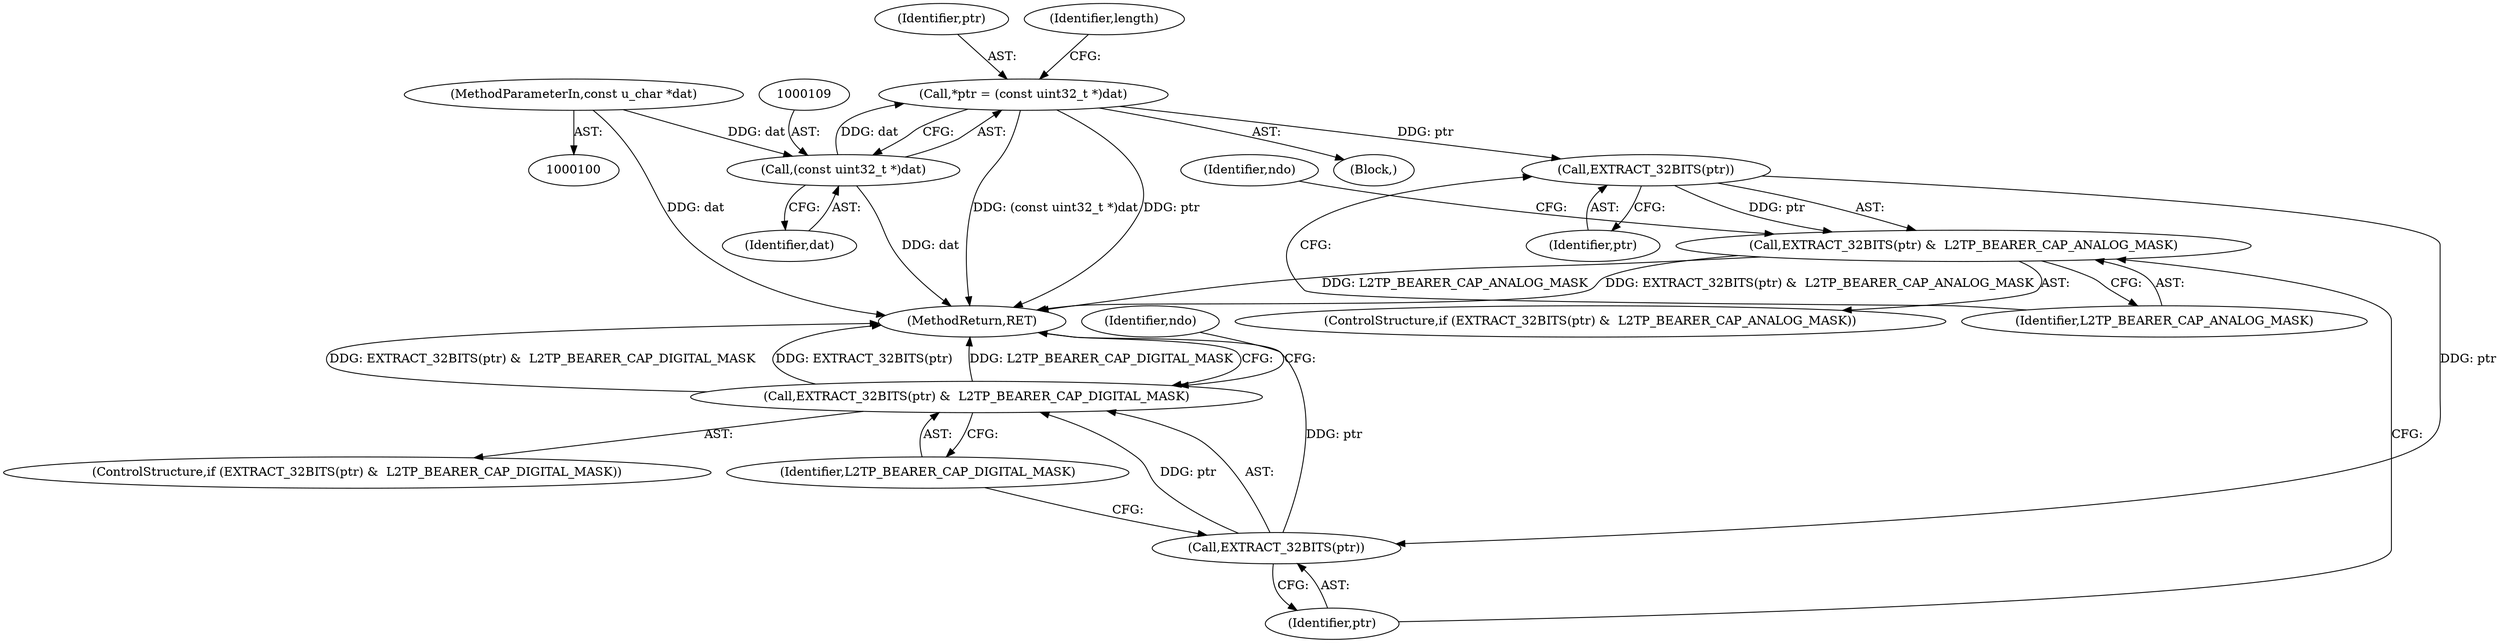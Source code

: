 digraph "0_tcpdump_cc4a7391c616be7a64ed65742ef9ed3f106eb165_1@pointer" {
"1000123" [label="(Call,EXTRACT_32BITS(ptr))"];
"1000106" [label="(Call,*ptr = (const uint32_t *)dat)"];
"1000108" [label="(Call,(const uint32_t *)dat)"];
"1000102" [label="(MethodParameterIn,const u_char *dat)"];
"1000122" [label="(Call,EXTRACT_32BITS(ptr) &  L2TP_BEARER_CAP_ANALOG_MASK)"];
"1000133" [label="(Call,EXTRACT_32BITS(ptr))"];
"1000132" [label="(Call,EXTRACT_32BITS(ptr) &  L2TP_BEARER_CAP_DIGITAL_MASK)"];
"1000122" [label="(Call,EXTRACT_32BITS(ptr) &  L2TP_BEARER_CAP_ANALOG_MASK)"];
"1000141" [label="(MethodReturn,RET)"];
"1000133" [label="(Call,EXTRACT_32BITS(ptr))"];
"1000121" [label="(ControlStructure,if (EXTRACT_32BITS(ptr) &  L2TP_BEARER_CAP_ANALOG_MASK))"];
"1000139" [label="(Identifier,ndo)"];
"1000110" [label="(Identifier,dat)"];
"1000131" [label="(ControlStructure,if (EXTRACT_32BITS(ptr) &  L2TP_BEARER_CAP_DIGITAL_MASK))"];
"1000134" [label="(Identifier,ptr)"];
"1000102" [label="(MethodParameterIn,const u_char *dat)"];
"1000135" [label="(Identifier,L2TP_BEARER_CAP_DIGITAL_MASK)"];
"1000107" [label="(Identifier,ptr)"];
"1000125" [label="(Identifier,L2TP_BEARER_CAP_ANALOG_MASK)"];
"1000104" [label="(Block,)"];
"1000113" [label="(Identifier,length)"];
"1000123" [label="(Call,EXTRACT_32BITS(ptr))"];
"1000108" [label="(Call,(const uint32_t *)dat)"];
"1000106" [label="(Call,*ptr = (const uint32_t *)dat)"];
"1000124" [label="(Identifier,ptr)"];
"1000129" [label="(Identifier,ndo)"];
"1000132" [label="(Call,EXTRACT_32BITS(ptr) &  L2TP_BEARER_CAP_DIGITAL_MASK)"];
"1000123" -> "1000122"  [label="AST: "];
"1000123" -> "1000124"  [label="CFG: "];
"1000124" -> "1000123"  [label="AST: "];
"1000125" -> "1000123"  [label="CFG: "];
"1000123" -> "1000122"  [label="DDG: ptr"];
"1000106" -> "1000123"  [label="DDG: ptr"];
"1000123" -> "1000133"  [label="DDG: ptr"];
"1000106" -> "1000104"  [label="AST: "];
"1000106" -> "1000108"  [label="CFG: "];
"1000107" -> "1000106"  [label="AST: "];
"1000108" -> "1000106"  [label="AST: "];
"1000113" -> "1000106"  [label="CFG: "];
"1000106" -> "1000141"  [label="DDG: (const uint32_t *)dat"];
"1000106" -> "1000141"  [label="DDG: ptr"];
"1000108" -> "1000106"  [label="DDG: dat"];
"1000108" -> "1000110"  [label="CFG: "];
"1000109" -> "1000108"  [label="AST: "];
"1000110" -> "1000108"  [label="AST: "];
"1000108" -> "1000141"  [label="DDG: dat"];
"1000102" -> "1000108"  [label="DDG: dat"];
"1000102" -> "1000100"  [label="AST: "];
"1000102" -> "1000141"  [label="DDG: dat"];
"1000122" -> "1000121"  [label="AST: "];
"1000122" -> "1000125"  [label="CFG: "];
"1000125" -> "1000122"  [label="AST: "];
"1000129" -> "1000122"  [label="CFG: "];
"1000134" -> "1000122"  [label="CFG: "];
"1000122" -> "1000141"  [label="DDG: L2TP_BEARER_CAP_ANALOG_MASK"];
"1000122" -> "1000141"  [label="DDG: EXTRACT_32BITS(ptr) &  L2TP_BEARER_CAP_ANALOG_MASK"];
"1000133" -> "1000132"  [label="AST: "];
"1000133" -> "1000134"  [label="CFG: "];
"1000134" -> "1000133"  [label="AST: "];
"1000135" -> "1000133"  [label="CFG: "];
"1000133" -> "1000141"  [label="DDG: ptr"];
"1000133" -> "1000132"  [label="DDG: ptr"];
"1000132" -> "1000131"  [label="AST: "];
"1000132" -> "1000135"  [label="CFG: "];
"1000135" -> "1000132"  [label="AST: "];
"1000139" -> "1000132"  [label="CFG: "];
"1000141" -> "1000132"  [label="CFG: "];
"1000132" -> "1000141"  [label="DDG: EXTRACT_32BITS(ptr) &  L2TP_BEARER_CAP_DIGITAL_MASK"];
"1000132" -> "1000141"  [label="DDG: EXTRACT_32BITS(ptr)"];
"1000132" -> "1000141"  [label="DDG: L2TP_BEARER_CAP_DIGITAL_MASK"];
}
